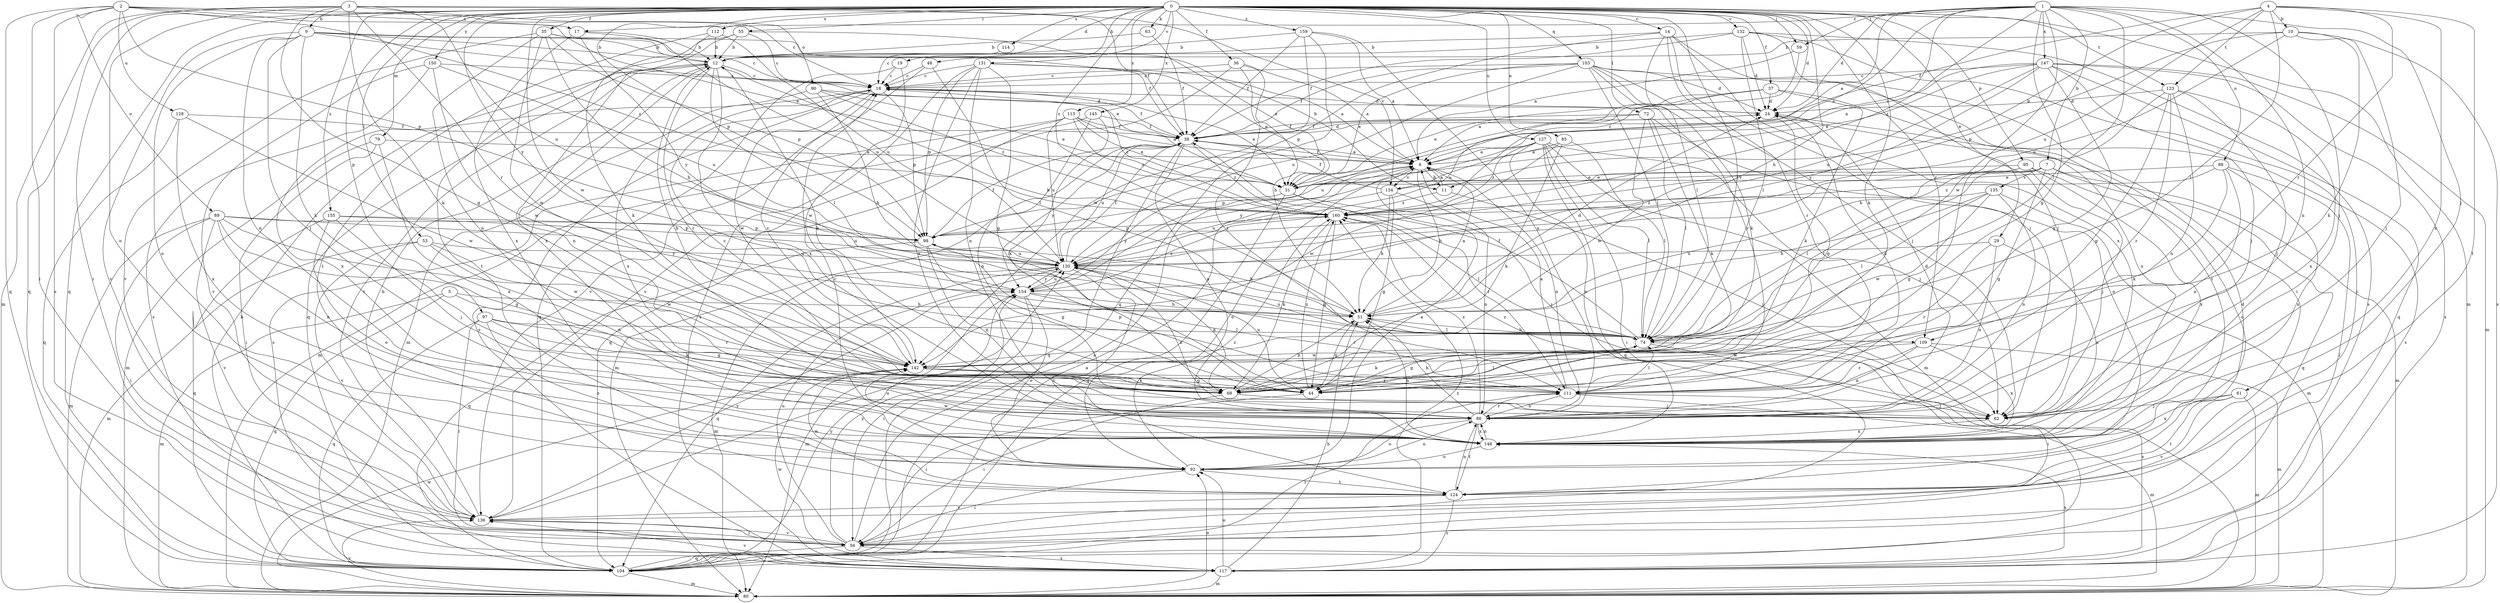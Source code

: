 strict digraph  {
0;
1;
2;
3;
4;
5;
6;
7;
9;
10;
11;
12;
14;
17;
18;
19;
24;
29;
31;
35;
36;
37;
38;
44;
48;
51;
53;
55;
56;
59;
61;
62;
63;
68;
72;
74;
79;
80;
85;
86;
88;
89;
90;
92;
95;
97;
98;
103;
104;
109;
111;
112;
113;
114;
117;
123;
124;
127;
128;
130;
131;
132;
134;
135;
136;
142;
145;
147;
148;
150;
154;
155;
159;
160;
0 -> 14  [label=c];
0 -> 19  [label=d];
0 -> 24  [label=d];
0 -> 29  [label=e];
0 -> 35  [label=f];
0 -> 36  [label=f];
0 -> 37  [label=f];
0 -> 48  [label=h];
0 -> 51  [label=h];
0 -> 53  [label=i];
0 -> 55  [label=i];
0 -> 56  [label=i];
0 -> 59  [label=j];
0 -> 63  [label=k];
0 -> 68  [label=k];
0 -> 72  [label=l];
0 -> 74  [label=l];
0 -> 79  [label=m];
0 -> 80  [label=m];
0 -> 85  [label=n];
0 -> 95  [label=p];
0 -> 97  [label=p];
0 -> 98  [label=p];
0 -> 103  [label=q];
0 -> 104  [label=q];
0 -> 109  [label=r];
0 -> 112  [label=s];
0 -> 113  [label=s];
0 -> 114  [label=s];
0 -> 123  [label=t];
0 -> 127  [label=u];
0 -> 131  [label=v];
0 -> 132  [label=v];
0 -> 142  [label=w];
0 -> 145  [label=x];
0 -> 150  [label=y];
0 -> 154  [label=y];
0 -> 155  [label=z];
0 -> 159  [label=z];
0 -> 160  [label=z];
1 -> 6  [label=a];
1 -> 7  [label=b];
1 -> 17  [label=c];
1 -> 24  [label=d];
1 -> 31  [label=e];
1 -> 44  [label=g];
1 -> 59  [label=j];
1 -> 61  [label=j];
1 -> 62  [label=j];
1 -> 74  [label=l];
1 -> 86  [label=n];
1 -> 88  [label=o];
1 -> 134  [label=v];
1 -> 142  [label=w];
1 -> 147  [label=x];
1 -> 160  [label=z];
2 -> 17  [label=c];
2 -> 18  [label=c];
2 -> 31  [label=e];
2 -> 56  [label=i];
2 -> 89  [label=o];
2 -> 98  [label=p];
2 -> 104  [label=q];
2 -> 117  [label=s];
2 -> 128  [label=u];
2 -> 160  [label=z];
3 -> 9  [label=b];
3 -> 38  [label=f];
3 -> 44  [label=g];
3 -> 68  [label=k];
3 -> 80  [label=m];
3 -> 90  [label=o];
3 -> 92  [label=o];
3 -> 104  [label=q];
3 -> 109  [label=r];
3 -> 130  [label=u];
3 -> 134  [label=v];
4 -> 10  [label=b];
4 -> 11  [label=b];
4 -> 38  [label=f];
4 -> 74  [label=l];
4 -> 109  [label=r];
4 -> 123  [label=t];
4 -> 124  [label=t];
4 -> 130  [label=u];
4 -> 148  [label=x];
5 -> 51  [label=h];
5 -> 80  [label=m];
5 -> 104  [label=q];
5 -> 111  [label=r];
6 -> 11  [label=b];
6 -> 38  [label=f];
6 -> 51  [label=h];
6 -> 86  [label=n];
6 -> 92  [label=o];
6 -> 98  [label=p];
6 -> 134  [label=v];
7 -> 31  [label=e];
7 -> 44  [label=g];
7 -> 74  [label=l];
7 -> 80  [label=m];
7 -> 104  [label=q];
7 -> 134  [label=v];
7 -> 135  [label=v];
9 -> 11  [label=b];
9 -> 12  [label=b];
9 -> 18  [label=c];
9 -> 31  [label=e];
9 -> 62  [label=j];
9 -> 68  [label=k];
9 -> 86  [label=n];
9 -> 92  [label=o];
9 -> 136  [label=v];
10 -> 12  [label=b];
10 -> 62  [label=j];
10 -> 68  [label=k];
10 -> 98  [label=p];
10 -> 117  [label=s];
10 -> 130  [label=u];
11 -> 6  [label=a];
11 -> 62  [label=j];
11 -> 160  [label=z];
12 -> 18  [label=c];
12 -> 68  [label=k];
12 -> 74  [label=l];
12 -> 86  [label=n];
12 -> 104  [label=q];
12 -> 111  [label=r];
12 -> 136  [label=v];
12 -> 148  [label=x];
14 -> 12  [label=b];
14 -> 56  [label=i];
14 -> 62  [label=j];
14 -> 74  [label=l];
14 -> 98  [label=p];
14 -> 111  [label=r];
14 -> 148  [label=x];
17 -> 12  [label=b];
17 -> 130  [label=u];
17 -> 148  [label=x];
17 -> 154  [label=y];
18 -> 24  [label=d];
18 -> 31  [label=e];
18 -> 38  [label=f];
18 -> 80  [label=m];
18 -> 98  [label=p];
18 -> 117  [label=s];
18 -> 142  [label=w];
18 -> 148  [label=x];
19 -> 18  [label=c];
19 -> 104  [label=q];
19 -> 142  [label=w];
24 -> 38  [label=f];
24 -> 44  [label=g];
24 -> 117  [label=s];
29 -> 86  [label=n];
29 -> 111  [label=r];
29 -> 130  [label=u];
29 -> 148  [label=x];
31 -> 62  [label=j];
31 -> 104  [label=q];
31 -> 111  [label=r];
31 -> 154  [label=y];
35 -> 12  [label=b];
35 -> 38  [label=f];
35 -> 51  [label=h];
35 -> 86  [label=n];
35 -> 98  [label=p];
35 -> 136  [label=v];
35 -> 142  [label=w];
36 -> 6  [label=a];
36 -> 18  [label=c];
36 -> 51  [label=h];
36 -> 111  [label=r];
36 -> 136  [label=v];
37 -> 6  [label=a];
37 -> 24  [label=d];
37 -> 31  [label=e];
37 -> 68  [label=k];
37 -> 130  [label=u];
37 -> 148  [label=x];
38 -> 6  [label=a];
38 -> 24  [label=d];
38 -> 80  [label=m];
38 -> 86  [label=n];
38 -> 104  [label=q];
38 -> 130  [label=u];
38 -> 154  [label=y];
38 -> 160  [label=z];
44 -> 56  [label=i];
44 -> 74  [label=l];
44 -> 98  [label=p];
44 -> 130  [label=u];
44 -> 160  [label=z];
48 -> 18  [label=c];
48 -> 74  [label=l];
48 -> 136  [label=v];
51 -> 6  [label=a];
51 -> 12  [label=b];
51 -> 24  [label=d];
51 -> 44  [label=g];
51 -> 74  [label=l];
53 -> 80  [label=m];
53 -> 86  [label=n];
53 -> 130  [label=u];
53 -> 136  [label=v];
53 -> 142  [label=w];
55 -> 12  [label=b];
55 -> 18  [label=c];
55 -> 31  [label=e];
55 -> 124  [label=t];
55 -> 148  [label=x];
56 -> 6  [label=a];
56 -> 104  [label=q];
56 -> 117  [label=s];
56 -> 130  [label=u];
56 -> 136  [label=v];
56 -> 154  [label=y];
59 -> 6  [label=a];
59 -> 160  [label=z];
61 -> 62  [label=j];
61 -> 80  [label=m];
61 -> 124  [label=t];
61 -> 136  [label=v];
61 -> 148  [label=x];
62 -> 130  [label=u];
62 -> 148  [label=x];
62 -> 160  [label=z];
63 -> 12  [label=b];
63 -> 38  [label=f];
68 -> 18  [label=c];
68 -> 51  [label=h];
68 -> 56  [label=i];
68 -> 62  [label=j];
72 -> 38  [label=f];
72 -> 68  [label=k];
72 -> 74  [label=l];
72 -> 92  [label=o];
72 -> 130  [label=u];
72 -> 142  [label=w];
74 -> 38  [label=f];
74 -> 44  [label=g];
74 -> 51  [label=h];
74 -> 56  [label=i];
74 -> 68  [label=k];
74 -> 117  [label=s];
74 -> 130  [label=u];
74 -> 142  [label=w];
79 -> 6  [label=a];
79 -> 56  [label=i];
79 -> 80  [label=m];
79 -> 148  [label=x];
80 -> 92  [label=o];
80 -> 136  [label=v];
80 -> 142  [label=w];
85 -> 6  [label=a];
85 -> 68  [label=k];
85 -> 74  [label=l];
85 -> 142  [label=w];
86 -> 24  [label=d];
86 -> 51  [label=h];
86 -> 92  [label=o];
86 -> 111  [label=r];
86 -> 124  [label=t];
86 -> 148  [label=x];
86 -> 160  [label=z];
88 -> 31  [label=e];
88 -> 56  [label=i];
88 -> 68  [label=k];
88 -> 86  [label=n];
88 -> 148  [label=x];
88 -> 160  [label=z];
89 -> 44  [label=g];
89 -> 56  [label=i];
89 -> 80  [label=m];
89 -> 86  [label=n];
89 -> 98  [label=p];
89 -> 136  [label=v];
89 -> 142  [label=w];
89 -> 154  [label=y];
90 -> 24  [label=d];
90 -> 31  [label=e];
90 -> 51  [label=h];
90 -> 148  [label=x];
90 -> 160  [label=z];
92 -> 6  [label=a];
92 -> 18  [label=c];
92 -> 56  [label=i];
92 -> 86  [label=n];
92 -> 124  [label=t];
92 -> 160  [label=z];
95 -> 31  [label=e];
95 -> 44  [label=g];
95 -> 62  [label=j];
95 -> 74  [label=l];
95 -> 92  [label=o];
95 -> 148  [label=x];
97 -> 44  [label=g];
97 -> 56  [label=i];
97 -> 68  [label=k];
97 -> 74  [label=l];
97 -> 92  [label=o];
97 -> 104  [label=q];
98 -> 38  [label=f];
98 -> 44  [label=g];
98 -> 51  [label=h];
98 -> 86  [label=n];
98 -> 104  [label=q];
98 -> 130  [label=u];
103 -> 18  [label=c];
103 -> 24  [label=d];
103 -> 31  [label=e];
103 -> 38  [label=f];
103 -> 62  [label=j];
103 -> 68  [label=k];
103 -> 74  [label=l];
103 -> 111  [label=r];
103 -> 124  [label=t];
103 -> 130  [label=u];
104 -> 6  [label=a];
104 -> 12  [label=b];
104 -> 80  [label=m];
104 -> 111  [label=r];
104 -> 154  [label=y];
109 -> 80  [label=m];
109 -> 86  [label=n];
109 -> 111  [label=r];
109 -> 142  [label=w];
109 -> 148  [label=x];
111 -> 6  [label=a];
111 -> 12  [label=b];
111 -> 24  [label=d];
111 -> 62  [label=j];
111 -> 74  [label=l];
111 -> 80  [label=m];
111 -> 86  [label=n];
112 -> 12  [label=b];
112 -> 68  [label=k];
112 -> 124  [label=t];
112 -> 130  [label=u];
113 -> 6  [label=a];
113 -> 31  [label=e];
113 -> 38  [label=f];
113 -> 80  [label=m];
113 -> 117  [label=s];
113 -> 130  [label=u];
113 -> 160  [label=z];
114 -> 18  [label=c];
117 -> 51  [label=h];
117 -> 80  [label=m];
117 -> 92  [label=o];
117 -> 136  [label=v];
117 -> 142  [label=w];
117 -> 148  [label=x];
117 -> 160  [label=z];
123 -> 24  [label=d];
123 -> 44  [label=g];
123 -> 51  [label=h];
123 -> 62  [label=j];
123 -> 86  [label=n];
123 -> 111  [label=r];
123 -> 148  [label=x];
124 -> 24  [label=d];
124 -> 86  [label=n];
124 -> 117  [label=s];
124 -> 136  [label=v];
124 -> 142  [label=w];
127 -> 6  [label=a];
127 -> 56  [label=i];
127 -> 62  [label=j];
127 -> 74  [label=l];
127 -> 80  [label=m];
127 -> 104  [label=q];
127 -> 148  [label=x];
127 -> 154  [label=y];
127 -> 160  [label=z];
128 -> 38  [label=f];
128 -> 104  [label=q];
128 -> 142  [label=w];
128 -> 148  [label=x];
130 -> 38  [label=f];
130 -> 68  [label=k];
130 -> 80  [label=m];
130 -> 104  [label=q];
130 -> 124  [label=t];
130 -> 154  [label=y];
131 -> 6  [label=a];
131 -> 18  [label=c];
131 -> 31  [label=e];
131 -> 44  [label=g];
131 -> 86  [label=n];
131 -> 98  [label=p];
131 -> 117  [label=s];
131 -> 148  [label=x];
132 -> 12  [label=b];
132 -> 24  [label=d];
132 -> 38  [label=f];
132 -> 56  [label=i];
132 -> 62  [label=j];
132 -> 74  [label=l];
132 -> 117  [label=s];
134 -> 38  [label=f];
134 -> 44  [label=g];
134 -> 51  [label=h];
134 -> 86  [label=n];
134 -> 130  [label=u];
135 -> 51  [label=h];
135 -> 74  [label=l];
135 -> 80  [label=m];
135 -> 86  [label=n];
135 -> 142  [label=w];
135 -> 160  [label=z];
136 -> 12  [label=b];
136 -> 56  [label=i];
136 -> 130  [label=u];
136 -> 154  [label=y];
142 -> 18  [label=c];
142 -> 44  [label=g];
142 -> 68  [label=k];
142 -> 111  [label=r];
145 -> 38  [label=f];
145 -> 68  [label=k];
145 -> 86  [label=n];
145 -> 104  [label=q];
147 -> 6  [label=a];
147 -> 18  [label=c];
147 -> 31  [label=e];
147 -> 44  [label=g];
147 -> 62  [label=j];
147 -> 80  [label=m];
147 -> 104  [label=q];
147 -> 117  [label=s];
147 -> 130  [label=u];
147 -> 154  [label=y];
148 -> 51  [label=h];
148 -> 86  [label=n];
148 -> 92  [label=o];
148 -> 142  [label=w];
150 -> 18  [label=c];
150 -> 117  [label=s];
150 -> 130  [label=u];
150 -> 136  [label=v];
150 -> 142  [label=w];
154 -> 51  [label=h];
154 -> 56  [label=i];
154 -> 80  [label=m];
154 -> 92  [label=o];
154 -> 111  [label=r];
154 -> 130  [label=u];
154 -> 160  [label=z];
155 -> 62  [label=j];
155 -> 92  [label=o];
155 -> 98  [label=p];
155 -> 104  [label=q];
155 -> 130  [label=u];
159 -> 6  [label=a];
159 -> 12  [label=b];
159 -> 38  [label=f];
159 -> 86  [label=n];
159 -> 104  [label=q];
159 -> 142  [label=w];
160 -> 18  [label=c];
160 -> 44  [label=g];
160 -> 68  [label=k];
160 -> 74  [label=l];
160 -> 98  [label=p];
}
